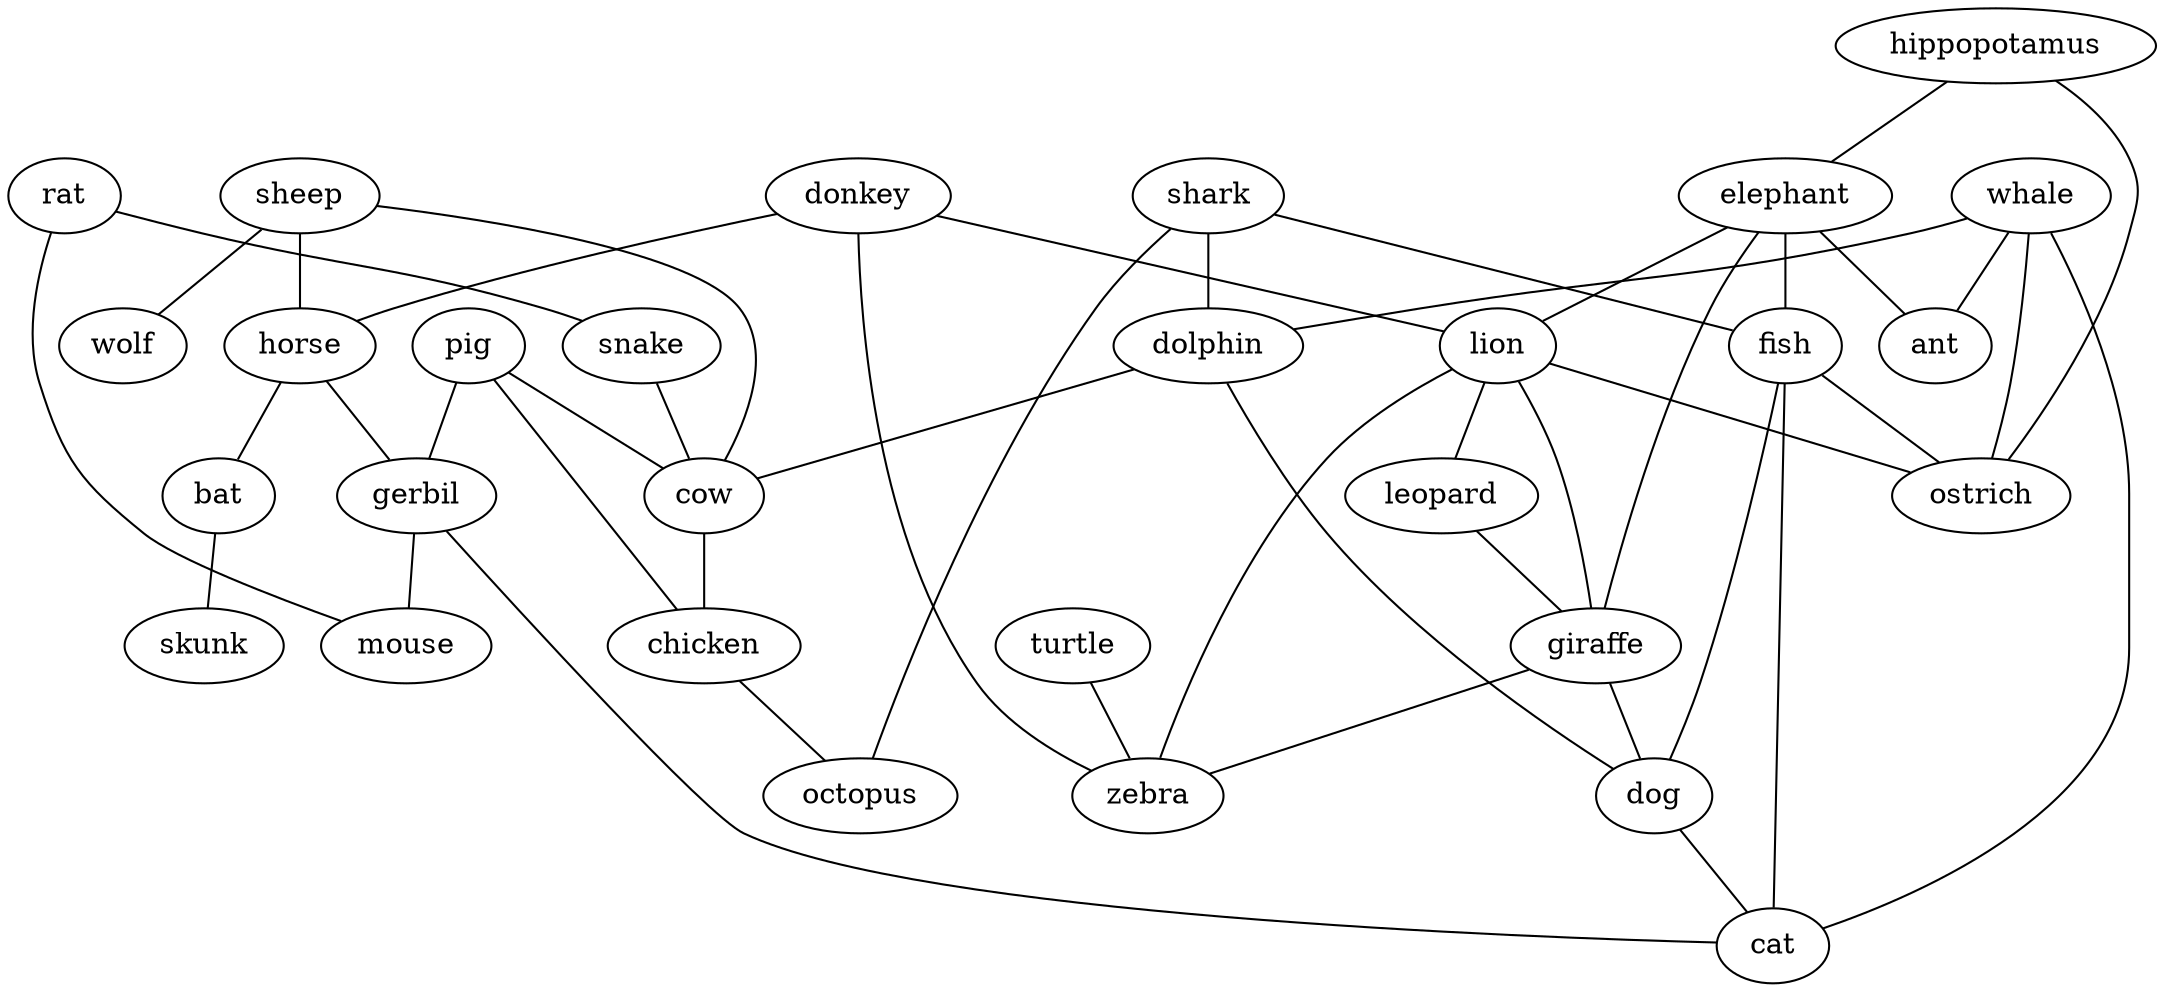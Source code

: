 strict graph  {
	donkey -- horse	 [weight=1];
	donkey -- lion	 [weight=1];
	donkey -- zebra	 [weight=1];
	shark -- fish	 [weight=1];
	shark -- dolphin	 [weight=1];
	shark -- octopus	 [weight=1];
	pig -- gerbil	 [weight=1];
	pig -- cow	 [weight=1];
	pig -- chicken	 [weight=1];
	rat -- mouse	 [weight=1];
	rat -- snake	 [weight=1];
	whale -- dolphin	 [weight=1];
	whale -- ostrich	 [weight=1];
	whale -- ant	 [weight=1];
	whale -- cat	 [weight=1];
	hippopotamus -- elephant	 [weight=1];
	hippopotamus -- ostrich	 [weight=1];
	sheep -- horse	 [weight=1];
	sheep -- cow	 [weight=1];
	sheep -- wolf	 [weight=1];
	horse -- gerbil	 [weight=1];
	horse -- bat	 [weight=1];
	gerbil -- mouse	 [weight=1];
	gerbil -- cat	 [weight=1];
	elephant -- fish	 [weight=1];
	elephant -- lion	 [weight=1];
	elephant -- giraffe	 [weight=1];
	elephant -- ant	 [weight=1];
	fish -- ostrich	 [weight=1];
	fish -- dog	 [weight=1];
	fish -- cat	 [weight=1];
	dolphin -- cow	 [weight=1];
	dolphin -- dog	 [weight=1];
	lion -- leopard	 [weight=1];
	lion -- giraffe	 [weight=1];
	lion -- ostrich	 [weight=1];
	lion -- zebra	 [weight=1];
	leopard -- giraffe	 [weight=1];
	giraffe -- dog	 [weight=1];
	giraffe -- zebra	 [weight=1];
	snake -- cow	 [weight=1];
	turtle -- zebra	 [weight=1];
	bat -- skunk	 [weight=1];
	cow -- chicken	 [weight=1];
	dog -- cat	 [weight=1];
	chicken -- octopus	 [weight=1];
}
